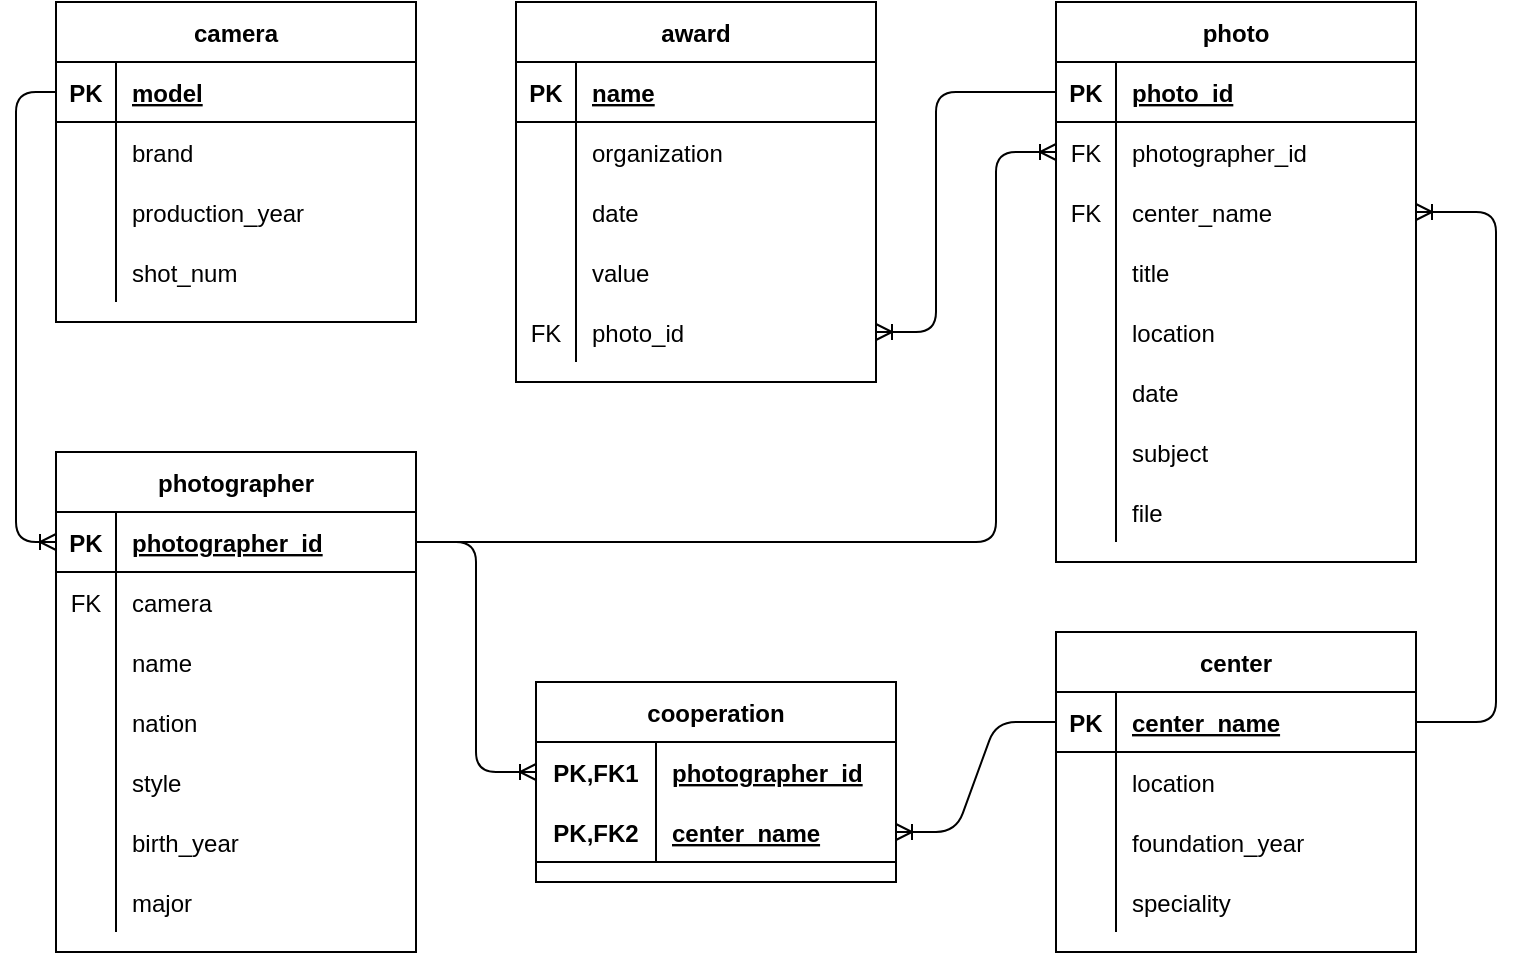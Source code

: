 <mxfile version="13.9.8" type="github">
  <diagram id="8kPyk9CtHJ3ouayvNRjG" name="Page-1">
    <mxGraphModel dx="868" dy="450" grid="1" gridSize="10" guides="1" tooltips="1" connect="1" arrows="1" fold="1" page="1" pageScale="1" pageWidth="850" pageHeight="1100" math="0" shadow="0">
      <root>
        <mxCell id="0" />
        <mxCell id="1" parent="0" />
        <mxCell id="nTxRkk9YgyZxzh8t0pmr-1" value="photographer" style="shape=table;startSize=30;container=1;collapsible=1;childLayout=tableLayout;fixedRows=1;rowLines=0;fontStyle=1;align=center;resizeLast=1;swimlaneFillColor=#ffffff;" parent="1" vertex="1">
          <mxGeometry x="70" y="285" width="180" height="250.0" as="geometry">
            <mxRectangle x="70" y="30" width="110" height="30" as="alternateBounds" />
          </mxGeometry>
        </mxCell>
        <mxCell id="nTxRkk9YgyZxzh8t0pmr-2" value="" style="shape=partialRectangle;collapsible=0;dropTarget=0;pointerEvents=0;fillColor=none;top=0;left=0;bottom=1;right=0;points=[[0,0.5],[1,0.5]];portConstraint=eastwest;" parent="nTxRkk9YgyZxzh8t0pmr-1" vertex="1">
          <mxGeometry y="30" width="180" height="30" as="geometry" />
        </mxCell>
        <mxCell id="nTxRkk9YgyZxzh8t0pmr-3" value="PK" style="shape=partialRectangle;connectable=0;fillColor=none;top=0;left=0;bottom=0;right=0;fontStyle=1;overflow=hidden;" parent="nTxRkk9YgyZxzh8t0pmr-2" vertex="1">
          <mxGeometry width="30" height="30" as="geometry" />
        </mxCell>
        <mxCell id="nTxRkk9YgyZxzh8t0pmr-4" value="photographer_id" style="shape=partialRectangle;connectable=0;fillColor=none;top=0;left=0;bottom=0;right=0;align=left;spacingLeft=6;fontStyle=5;overflow=hidden;" parent="nTxRkk9YgyZxzh8t0pmr-2" vertex="1">
          <mxGeometry x="30" width="150" height="30" as="geometry" />
        </mxCell>
        <mxCell id="nTxRkk9YgyZxzh8t0pmr-5" value="" style="shape=partialRectangle;collapsible=0;dropTarget=0;pointerEvents=0;fillColor=none;top=0;left=0;bottom=0;right=0;points=[[0,0.5],[1,0.5]];portConstraint=eastwest;" parent="nTxRkk9YgyZxzh8t0pmr-1" vertex="1">
          <mxGeometry y="60" width="180" height="30" as="geometry" />
        </mxCell>
        <mxCell id="nTxRkk9YgyZxzh8t0pmr-6" value="FK" style="shape=partialRectangle;connectable=0;fillColor=none;top=0;left=0;bottom=0;right=0;editable=1;overflow=hidden;" parent="nTxRkk9YgyZxzh8t0pmr-5" vertex="1">
          <mxGeometry width="30" height="30" as="geometry" />
        </mxCell>
        <mxCell id="nTxRkk9YgyZxzh8t0pmr-7" value="camera" style="shape=partialRectangle;connectable=0;fillColor=none;top=0;left=0;bottom=0;right=0;align=left;spacingLeft=6;overflow=hidden;" parent="nTxRkk9YgyZxzh8t0pmr-5" vertex="1">
          <mxGeometry x="30" width="150" height="30" as="geometry" />
        </mxCell>
        <mxCell id="nTxRkk9YgyZxzh8t0pmr-8" value="" style="shape=partialRectangle;collapsible=0;dropTarget=0;pointerEvents=0;fillColor=none;top=0;left=0;bottom=0;right=0;points=[[0,0.5],[1,0.5]];portConstraint=eastwest;" parent="nTxRkk9YgyZxzh8t0pmr-1" vertex="1">
          <mxGeometry y="90" width="180" height="30" as="geometry" />
        </mxCell>
        <mxCell id="nTxRkk9YgyZxzh8t0pmr-9" value="" style="shape=partialRectangle;connectable=0;fillColor=none;top=0;left=0;bottom=0;right=0;editable=1;overflow=hidden;" parent="nTxRkk9YgyZxzh8t0pmr-8" vertex="1">
          <mxGeometry width="30" height="30" as="geometry" />
        </mxCell>
        <mxCell id="nTxRkk9YgyZxzh8t0pmr-10" value="name" style="shape=partialRectangle;connectable=0;fillColor=none;top=0;left=0;bottom=0;right=0;align=left;spacingLeft=6;overflow=hidden;" parent="nTxRkk9YgyZxzh8t0pmr-8" vertex="1">
          <mxGeometry x="30" width="150" height="30" as="geometry" />
        </mxCell>
        <mxCell id="nTxRkk9YgyZxzh8t0pmr-11" value="" style="shape=partialRectangle;collapsible=0;dropTarget=0;pointerEvents=0;fillColor=none;top=0;left=0;bottom=0;right=0;points=[[0,0.5],[1,0.5]];portConstraint=eastwest;" parent="nTxRkk9YgyZxzh8t0pmr-1" vertex="1">
          <mxGeometry y="120" width="180" height="30" as="geometry" />
        </mxCell>
        <mxCell id="nTxRkk9YgyZxzh8t0pmr-12" value="" style="shape=partialRectangle;connectable=0;fillColor=none;top=0;left=0;bottom=0;right=0;editable=1;overflow=hidden;" parent="nTxRkk9YgyZxzh8t0pmr-11" vertex="1">
          <mxGeometry width="30" height="30" as="geometry" />
        </mxCell>
        <mxCell id="nTxRkk9YgyZxzh8t0pmr-13" value="nation" style="shape=partialRectangle;connectable=0;fillColor=none;top=0;left=0;bottom=0;right=0;align=left;spacingLeft=6;overflow=hidden;" parent="nTxRkk9YgyZxzh8t0pmr-11" vertex="1">
          <mxGeometry x="30" width="150" height="30" as="geometry" />
        </mxCell>
        <mxCell id="nTxRkk9YgyZxzh8t0pmr-14" value="" style="shape=partialRectangle;collapsible=0;dropTarget=0;pointerEvents=0;fillColor=none;top=0;left=0;bottom=0;right=0;points=[[0,0.5],[1,0.5]];portConstraint=eastwest;" parent="nTxRkk9YgyZxzh8t0pmr-1" vertex="1">
          <mxGeometry y="150" width="180" height="30" as="geometry" />
        </mxCell>
        <mxCell id="nTxRkk9YgyZxzh8t0pmr-15" value="" style="shape=partialRectangle;connectable=0;fillColor=none;top=0;left=0;bottom=0;right=0;editable=1;overflow=hidden;" parent="nTxRkk9YgyZxzh8t0pmr-14" vertex="1">
          <mxGeometry width="30" height="30" as="geometry" />
        </mxCell>
        <mxCell id="nTxRkk9YgyZxzh8t0pmr-16" value="style" style="shape=partialRectangle;connectable=0;fillColor=none;top=0;left=0;bottom=0;right=0;align=left;spacingLeft=6;overflow=hidden;" parent="nTxRkk9YgyZxzh8t0pmr-14" vertex="1">
          <mxGeometry x="30" width="150" height="30" as="geometry" />
        </mxCell>
        <mxCell id="nTxRkk9YgyZxzh8t0pmr-17" value="" style="shape=partialRectangle;collapsible=0;dropTarget=0;pointerEvents=0;fillColor=none;top=0;left=0;bottom=0;right=0;points=[[0,0.5],[1,0.5]];portConstraint=eastwest;" parent="nTxRkk9YgyZxzh8t0pmr-1" vertex="1">
          <mxGeometry y="180" width="180" height="30" as="geometry" />
        </mxCell>
        <mxCell id="nTxRkk9YgyZxzh8t0pmr-18" value="" style="shape=partialRectangle;connectable=0;fillColor=none;top=0;left=0;bottom=0;right=0;editable=1;overflow=hidden;" parent="nTxRkk9YgyZxzh8t0pmr-17" vertex="1">
          <mxGeometry width="30" height="30" as="geometry" />
        </mxCell>
        <mxCell id="nTxRkk9YgyZxzh8t0pmr-19" value="birth_year" style="shape=partialRectangle;connectable=0;fillColor=none;top=0;left=0;bottom=0;right=0;align=left;spacingLeft=6;overflow=hidden;" parent="nTxRkk9YgyZxzh8t0pmr-17" vertex="1">
          <mxGeometry x="30" width="150" height="30" as="geometry" />
        </mxCell>
        <mxCell id="nTxRkk9YgyZxzh8t0pmr-20" value="" style="shape=partialRectangle;collapsible=0;dropTarget=0;pointerEvents=0;fillColor=none;top=0;left=0;bottom=0;right=0;points=[[0,0.5],[1,0.5]];portConstraint=eastwest;" parent="nTxRkk9YgyZxzh8t0pmr-1" vertex="1">
          <mxGeometry y="210" width="180" height="30" as="geometry" />
        </mxCell>
        <mxCell id="nTxRkk9YgyZxzh8t0pmr-21" value="" style="shape=partialRectangle;connectable=0;fillColor=none;top=0;left=0;bottom=0;right=0;editable=1;overflow=hidden;" parent="nTxRkk9YgyZxzh8t0pmr-20" vertex="1">
          <mxGeometry width="30" height="30" as="geometry" />
        </mxCell>
        <mxCell id="nTxRkk9YgyZxzh8t0pmr-22" value="major" style="shape=partialRectangle;connectable=0;fillColor=none;top=0;left=0;bottom=0;right=0;align=left;spacingLeft=6;overflow=hidden;" parent="nTxRkk9YgyZxzh8t0pmr-20" vertex="1">
          <mxGeometry x="30" width="150" height="30" as="geometry" />
        </mxCell>
        <mxCell id="nTxRkk9YgyZxzh8t0pmr-23" value="camera" style="shape=table;startSize=30;container=1;collapsible=1;childLayout=tableLayout;fixedRows=1;rowLines=0;fontStyle=1;align=center;resizeLast=1;swimlaneFillColor=#ffffff;" parent="1" vertex="1">
          <mxGeometry x="70" y="60" width="180" height="160" as="geometry" />
        </mxCell>
        <mxCell id="nTxRkk9YgyZxzh8t0pmr-24" value="" style="shape=partialRectangle;collapsible=0;dropTarget=0;pointerEvents=0;fillColor=none;top=0;left=0;bottom=1;right=0;points=[[0,0.5],[1,0.5]];portConstraint=eastwest;" parent="nTxRkk9YgyZxzh8t0pmr-23" vertex="1">
          <mxGeometry y="30" width="180" height="30" as="geometry" />
        </mxCell>
        <mxCell id="nTxRkk9YgyZxzh8t0pmr-25" value="PK" style="shape=partialRectangle;connectable=0;fillColor=none;top=0;left=0;bottom=0;right=0;fontStyle=1;overflow=hidden;" parent="nTxRkk9YgyZxzh8t0pmr-24" vertex="1">
          <mxGeometry width="30" height="30" as="geometry" />
        </mxCell>
        <mxCell id="nTxRkk9YgyZxzh8t0pmr-26" value="model" style="shape=partialRectangle;connectable=0;fillColor=none;top=0;left=0;bottom=0;right=0;align=left;spacingLeft=6;fontStyle=5;overflow=hidden;" parent="nTxRkk9YgyZxzh8t0pmr-24" vertex="1">
          <mxGeometry x="30" width="150" height="30" as="geometry" />
        </mxCell>
        <mxCell id="nTxRkk9YgyZxzh8t0pmr-27" value="" style="shape=partialRectangle;collapsible=0;dropTarget=0;pointerEvents=0;fillColor=none;top=0;left=0;bottom=0;right=0;points=[[0,0.5],[1,0.5]];portConstraint=eastwest;" parent="nTxRkk9YgyZxzh8t0pmr-23" vertex="1">
          <mxGeometry y="60" width="180" height="30" as="geometry" />
        </mxCell>
        <mxCell id="nTxRkk9YgyZxzh8t0pmr-28" value="" style="shape=partialRectangle;connectable=0;fillColor=none;top=0;left=0;bottom=0;right=0;editable=1;overflow=hidden;" parent="nTxRkk9YgyZxzh8t0pmr-27" vertex="1">
          <mxGeometry width="30" height="30" as="geometry" />
        </mxCell>
        <mxCell id="nTxRkk9YgyZxzh8t0pmr-29" value="brand" style="shape=partialRectangle;connectable=0;fillColor=none;top=0;left=0;bottom=0;right=0;align=left;spacingLeft=6;overflow=hidden;" parent="nTxRkk9YgyZxzh8t0pmr-27" vertex="1">
          <mxGeometry x="30" width="150" height="30" as="geometry" />
        </mxCell>
        <mxCell id="nTxRkk9YgyZxzh8t0pmr-30" value="" style="shape=partialRectangle;collapsible=0;dropTarget=0;pointerEvents=0;fillColor=none;top=0;left=0;bottom=0;right=0;points=[[0,0.5],[1,0.5]];portConstraint=eastwest;" parent="nTxRkk9YgyZxzh8t0pmr-23" vertex="1">
          <mxGeometry y="90" width="180" height="30" as="geometry" />
        </mxCell>
        <mxCell id="nTxRkk9YgyZxzh8t0pmr-31" value="" style="shape=partialRectangle;connectable=0;fillColor=none;top=0;left=0;bottom=0;right=0;editable=1;overflow=hidden;" parent="nTxRkk9YgyZxzh8t0pmr-30" vertex="1">
          <mxGeometry width="30" height="30" as="geometry" />
        </mxCell>
        <mxCell id="nTxRkk9YgyZxzh8t0pmr-32" value="production_year" style="shape=partialRectangle;connectable=0;fillColor=none;top=0;left=0;bottom=0;right=0;align=left;spacingLeft=6;overflow=hidden;" parent="nTxRkk9YgyZxzh8t0pmr-30" vertex="1">
          <mxGeometry x="30" width="150" height="30" as="geometry" />
        </mxCell>
        <mxCell id="nTxRkk9YgyZxzh8t0pmr-33" value="" style="shape=partialRectangle;collapsible=0;dropTarget=0;pointerEvents=0;fillColor=none;top=0;left=0;bottom=0;right=0;points=[[0,0.5],[1,0.5]];portConstraint=eastwest;" parent="nTxRkk9YgyZxzh8t0pmr-23" vertex="1">
          <mxGeometry y="120" width="180" height="30" as="geometry" />
        </mxCell>
        <mxCell id="nTxRkk9YgyZxzh8t0pmr-34" value="" style="shape=partialRectangle;connectable=0;fillColor=none;top=0;left=0;bottom=0;right=0;editable=1;overflow=hidden;" parent="nTxRkk9YgyZxzh8t0pmr-33" vertex="1">
          <mxGeometry width="30" height="30" as="geometry" />
        </mxCell>
        <mxCell id="nTxRkk9YgyZxzh8t0pmr-35" value="shot_num" style="shape=partialRectangle;connectable=0;fillColor=none;top=0;left=0;bottom=0;right=0;align=left;spacingLeft=6;overflow=hidden;" parent="nTxRkk9YgyZxzh8t0pmr-33" vertex="1">
          <mxGeometry x="30" width="150" height="30" as="geometry" />
        </mxCell>
        <mxCell id="nTxRkk9YgyZxzh8t0pmr-36" value="center" style="shape=table;startSize=30;container=1;collapsible=1;childLayout=tableLayout;fixedRows=1;rowLines=0;fontStyle=1;align=center;resizeLast=1;swimlaneFillColor=#ffffff;" parent="1" vertex="1">
          <mxGeometry x="570" y="375" width="180" height="160" as="geometry" />
        </mxCell>
        <mxCell id="nTxRkk9YgyZxzh8t0pmr-37" value="" style="shape=partialRectangle;collapsible=0;dropTarget=0;pointerEvents=0;fillColor=none;top=0;left=0;bottom=1;right=0;points=[[0,0.5],[1,0.5]];portConstraint=eastwest;" parent="nTxRkk9YgyZxzh8t0pmr-36" vertex="1">
          <mxGeometry y="30" width="180" height="30" as="geometry" />
        </mxCell>
        <mxCell id="nTxRkk9YgyZxzh8t0pmr-38" value="PK" style="shape=partialRectangle;connectable=0;fillColor=none;top=0;left=0;bottom=0;right=0;fontStyle=1;overflow=hidden;" parent="nTxRkk9YgyZxzh8t0pmr-37" vertex="1">
          <mxGeometry width="30" height="30" as="geometry" />
        </mxCell>
        <mxCell id="nTxRkk9YgyZxzh8t0pmr-39" value="center_name" style="shape=partialRectangle;connectable=0;fillColor=none;top=0;left=0;bottom=0;right=0;align=left;spacingLeft=6;fontStyle=5;overflow=hidden;" parent="nTxRkk9YgyZxzh8t0pmr-37" vertex="1">
          <mxGeometry x="30" width="150" height="30" as="geometry" />
        </mxCell>
        <mxCell id="nTxRkk9YgyZxzh8t0pmr-40" value="" style="shape=partialRectangle;collapsible=0;dropTarget=0;pointerEvents=0;fillColor=none;top=0;left=0;bottom=0;right=0;points=[[0,0.5],[1,0.5]];portConstraint=eastwest;" parent="nTxRkk9YgyZxzh8t0pmr-36" vertex="1">
          <mxGeometry y="60" width="180" height="30" as="geometry" />
        </mxCell>
        <mxCell id="nTxRkk9YgyZxzh8t0pmr-41" value="" style="shape=partialRectangle;connectable=0;fillColor=none;top=0;left=0;bottom=0;right=0;editable=1;overflow=hidden;" parent="nTxRkk9YgyZxzh8t0pmr-40" vertex="1">
          <mxGeometry width="30" height="30" as="geometry" />
        </mxCell>
        <mxCell id="nTxRkk9YgyZxzh8t0pmr-42" value="location" style="shape=partialRectangle;connectable=0;fillColor=none;top=0;left=0;bottom=0;right=0;align=left;spacingLeft=6;overflow=hidden;" parent="nTxRkk9YgyZxzh8t0pmr-40" vertex="1">
          <mxGeometry x="30" width="150" height="30" as="geometry" />
        </mxCell>
        <mxCell id="nTxRkk9YgyZxzh8t0pmr-43" value="" style="shape=partialRectangle;collapsible=0;dropTarget=0;pointerEvents=0;fillColor=none;top=0;left=0;bottom=0;right=0;points=[[0,0.5],[1,0.5]];portConstraint=eastwest;" parent="nTxRkk9YgyZxzh8t0pmr-36" vertex="1">
          <mxGeometry y="90" width="180" height="30" as="geometry" />
        </mxCell>
        <mxCell id="nTxRkk9YgyZxzh8t0pmr-44" value="" style="shape=partialRectangle;connectable=0;fillColor=none;top=0;left=0;bottom=0;right=0;editable=1;overflow=hidden;" parent="nTxRkk9YgyZxzh8t0pmr-43" vertex="1">
          <mxGeometry width="30" height="30" as="geometry" />
        </mxCell>
        <mxCell id="nTxRkk9YgyZxzh8t0pmr-45" value="foundation_year" style="shape=partialRectangle;connectable=0;fillColor=none;top=0;left=0;bottom=0;right=0;align=left;spacingLeft=6;overflow=hidden;" parent="nTxRkk9YgyZxzh8t0pmr-43" vertex="1">
          <mxGeometry x="30" width="150" height="30" as="geometry" />
        </mxCell>
        <mxCell id="nTxRkk9YgyZxzh8t0pmr-46" value="" style="shape=partialRectangle;collapsible=0;dropTarget=0;pointerEvents=0;fillColor=none;top=0;left=0;bottom=0;right=0;points=[[0,0.5],[1,0.5]];portConstraint=eastwest;" parent="nTxRkk9YgyZxzh8t0pmr-36" vertex="1">
          <mxGeometry y="120" width="180" height="30" as="geometry" />
        </mxCell>
        <mxCell id="nTxRkk9YgyZxzh8t0pmr-47" value="" style="shape=partialRectangle;connectable=0;fillColor=none;top=0;left=0;bottom=0;right=0;editable=1;overflow=hidden;" parent="nTxRkk9YgyZxzh8t0pmr-46" vertex="1">
          <mxGeometry width="30" height="30" as="geometry" />
        </mxCell>
        <mxCell id="nTxRkk9YgyZxzh8t0pmr-48" value="speciality" style="shape=partialRectangle;connectable=0;fillColor=none;top=0;left=0;bottom=0;right=0;align=left;spacingLeft=6;overflow=hidden;" parent="nTxRkk9YgyZxzh8t0pmr-46" vertex="1">
          <mxGeometry x="30" width="150" height="30" as="geometry" />
        </mxCell>
        <mxCell id="nTxRkk9YgyZxzh8t0pmr-49" value="photo" style="shape=table;startSize=30;container=1;collapsible=1;childLayout=tableLayout;fixedRows=1;rowLines=0;fontStyle=1;align=center;resizeLast=1;swimlaneFillColor=#ffffff;" parent="1" vertex="1">
          <mxGeometry x="570" y="60" width="180" height="280" as="geometry" />
        </mxCell>
        <mxCell id="nTxRkk9YgyZxzh8t0pmr-50" value="" style="shape=partialRectangle;collapsible=0;dropTarget=0;pointerEvents=0;fillColor=none;top=0;left=0;bottom=1;right=0;points=[[0,0.5],[1,0.5]];portConstraint=eastwest;" parent="nTxRkk9YgyZxzh8t0pmr-49" vertex="1">
          <mxGeometry y="30" width="180" height="30" as="geometry" />
        </mxCell>
        <mxCell id="nTxRkk9YgyZxzh8t0pmr-51" value="PK" style="shape=partialRectangle;connectable=0;fillColor=none;top=0;left=0;bottom=0;right=0;fontStyle=1;overflow=hidden;" parent="nTxRkk9YgyZxzh8t0pmr-50" vertex="1">
          <mxGeometry width="30" height="30" as="geometry" />
        </mxCell>
        <mxCell id="nTxRkk9YgyZxzh8t0pmr-52" value="photo_id" style="shape=partialRectangle;connectable=0;fillColor=none;top=0;left=0;bottom=0;right=0;align=left;spacingLeft=6;fontStyle=5;overflow=hidden;" parent="nTxRkk9YgyZxzh8t0pmr-50" vertex="1">
          <mxGeometry x="30" width="150" height="30" as="geometry" />
        </mxCell>
        <mxCell id="nTxRkk9YgyZxzh8t0pmr-53" value="" style="shape=partialRectangle;collapsible=0;dropTarget=0;pointerEvents=0;fillColor=none;top=0;left=0;bottom=0;right=0;points=[[0,0.5],[1,0.5]];portConstraint=eastwest;" parent="nTxRkk9YgyZxzh8t0pmr-49" vertex="1">
          <mxGeometry y="60" width="180" height="30" as="geometry" />
        </mxCell>
        <mxCell id="nTxRkk9YgyZxzh8t0pmr-54" value="FK" style="shape=partialRectangle;connectable=0;fillColor=none;top=0;left=0;bottom=0;right=0;editable=1;overflow=hidden;" parent="nTxRkk9YgyZxzh8t0pmr-53" vertex="1">
          <mxGeometry width="30" height="30" as="geometry" />
        </mxCell>
        <mxCell id="nTxRkk9YgyZxzh8t0pmr-55" value="photographer_id" style="shape=partialRectangle;connectable=0;fillColor=none;top=0;left=0;bottom=0;right=0;align=left;spacingLeft=6;overflow=hidden;" parent="nTxRkk9YgyZxzh8t0pmr-53" vertex="1">
          <mxGeometry x="30" width="150" height="30" as="geometry" />
        </mxCell>
        <mxCell id="nTxRkk9YgyZxzh8t0pmr-56" value="" style="shape=partialRectangle;collapsible=0;dropTarget=0;pointerEvents=0;fillColor=none;top=0;left=0;bottom=0;right=0;points=[[0,0.5],[1,0.5]];portConstraint=eastwest;" parent="nTxRkk9YgyZxzh8t0pmr-49" vertex="1">
          <mxGeometry y="90" width="180" height="30" as="geometry" />
        </mxCell>
        <mxCell id="nTxRkk9YgyZxzh8t0pmr-57" value="FK" style="shape=partialRectangle;connectable=0;fillColor=none;top=0;left=0;bottom=0;right=0;editable=1;overflow=hidden;" parent="nTxRkk9YgyZxzh8t0pmr-56" vertex="1">
          <mxGeometry width="30" height="30" as="geometry" />
        </mxCell>
        <mxCell id="nTxRkk9YgyZxzh8t0pmr-58" value="center_name" style="shape=partialRectangle;connectable=0;fillColor=none;top=0;left=0;bottom=0;right=0;align=left;spacingLeft=6;overflow=hidden;" parent="nTxRkk9YgyZxzh8t0pmr-56" vertex="1">
          <mxGeometry x="30" width="150" height="30" as="geometry" />
        </mxCell>
        <mxCell id="nTxRkk9YgyZxzh8t0pmr-59" value="" style="shape=partialRectangle;collapsible=0;dropTarget=0;pointerEvents=0;fillColor=none;top=0;left=0;bottom=0;right=0;points=[[0,0.5],[1,0.5]];portConstraint=eastwest;" parent="nTxRkk9YgyZxzh8t0pmr-49" vertex="1">
          <mxGeometry y="120" width="180" height="30" as="geometry" />
        </mxCell>
        <mxCell id="nTxRkk9YgyZxzh8t0pmr-60" value="" style="shape=partialRectangle;connectable=0;fillColor=none;top=0;left=0;bottom=0;right=0;editable=1;overflow=hidden;" parent="nTxRkk9YgyZxzh8t0pmr-59" vertex="1">
          <mxGeometry width="30" height="30" as="geometry" />
        </mxCell>
        <mxCell id="nTxRkk9YgyZxzh8t0pmr-61" value="title" style="shape=partialRectangle;connectable=0;fillColor=none;top=0;left=0;bottom=0;right=0;align=left;spacingLeft=6;overflow=hidden;" parent="nTxRkk9YgyZxzh8t0pmr-59" vertex="1">
          <mxGeometry x="30" width="150" height="30" as="geometry" />
        </mxCell>
        <mxCell id="nTxRkk9YgyZxzh8t0pmr-62" value="" style="shape=partialRectangle;collapsible=0;dropTarget=0;pointerEvents=0;fillColor=none;top=0;left=0;bottom=0;right=0;points=[[0,0.5],[1,0.5]];portConstraint=eastwest;" parent="nTxRkk9YgyZxzh8t0pmr-49" vertex="1">
          <mxGeometry y="150" width="180" height="30" as="geometry" />
        </mxCell>
        <mxCell id="nTxRkk9YgyZxzh8t0pmr-63" value="" style="shape=partialRectangle;connectable=0;fillColor=none;top=0;left=0;bottom=0;right=0;editable=1;overflow=hidden;" parent="nTxRkk9YgyZxzh8t0pmr-62" vertex="1">
          <mxGeometry width="30" height="30" as="geometry" />
        </mxCell>
        <mxCell id="nTxRkk9YgyZxzh8t0pmr-64" value="location" style="shape=partialRectangle;connectable=0;fillColor=none;top=0;left=0;bottom=0;right=0;align=left;spacingLeft=6;overflow=hidden;" parent="nTxRkk9YgyZxzh8t0pmr-62" vertex="1">
          <mxGeometry x="30" width="150" height="30" as="geometry" />
        </mxCell>
        <mxCell id="nTxRkk9YgyZxzh8t0pmr-65" value="" style="shape=partialRectangle;collapsible=0;dropTarget=0;pointerEvents=0;fillColor=none;top=0;left=0;bottom=0;right=0;points=[[0,0.5],[1,0.5]];portConstraint=eastwest;" parent="nTxRkk9YgyZxzh8t0pmr-49" vertex="1">
          <mxGeometry y="180" width="180" height="30" as="geometry" />
        </mxCell>
        <mxCell id="nTxRkk9YgyZxzh8t0pmr-66" value="" style="shape=partialRectangle;connectable=0;fillColor=none;top=0;left=0;bottom=0;right=0;editable=1;overflow=hidden;" parent="nTxRkk9YgyZxzh8t0pmr-65" vertex="1">
          <mxGeometry width="30" height="30" as="geometry" />
        </mxCell>
        <mxCell id="nTxRkk9YgyZxzh8t0pmr-67" value="date" style="shape=partialRectangle;connectable=0;fillColor=none;top=0;left=0;bottom=0;right=0;align=left;spacingLeft=6;overflow=hidden;" parent="nTxRkk9YgyZxzh8t0pmr-65" vertex="1">
          <mxGeometry x="30" width="150" height="30" as="geometry" />
        </mxCell>
        <mxCell id="nTxRkk9YgyZxzh8t0pmr-68" value="" style="shape=partialRectangle;collapsible=0;dropTarget=0;pointerEvents=0;fillColor=none;top=0;left=0;bottom=0;right=0;points=[[0,0.5],[1,0.5]];portConstraint=eastwest;" parent="nTxRkk9YgyZxzh8t0pmr-49" vertex="1">
          <mxGeometry y="210" width="180" height="30" as="geometry" />
        </mxCell>
        <mxCell id="nTxRkk9YgyZxzh8t0pmr-69" value="" style="shape=partialRectangle;connectable=0;fillColor=none;top=0;left=0;bottom=0;right=0;editable=1;overflow=hidden;" parent="nTxRkk9YgyZxzh8t0pmr-68" vertex="1">
          <mxGeometry width="30" height="30" as="geometry" />
        </mxCell>
        <mxCell id="nTxRkk9YgyZxzh8t0pmr-70" value="subject" style="shape=partialRectangle;connectable=0;fillColor=none;top=0;left=0;bottom=0;right=0;align=left;spacingLeft=6;overflow=hidden;" parent="nTxRkk9YgyZxzh8t0pmr-68" vertex="1">
          <mxGeometry x="30" width="150" height="30" as="geometry" />
        </mxCell>
        <mxCell id="nTxRkk9YgyZxzh8t0pmr-71" value="" style="shape=partialRectangle;collapsible=0;dropTarget=0;pointerEvents=0;fillColor=none;top=0;left=0;bottom=0;right=0;points=[[0,0.5],[1,0.5]];portConstraint=eastwest;" parent="nTxRkk9YgyZxzh8t0pmr-49" vertex="1">
          <mxGeometry y="240" width="180" height="30" as="geometry" />
        </mxCell>
        <mxCell id="nTxRkk9YgyZxzh8t0pmr-72" value="" style="shape=partialRectangle;connectable=0;fillColor=none;top=0;left=0;bottom=0;right=0;editable=1;overflow=hidden;" parent="nTxRkk9YgyZxzh8t0pmr-71" vertex="1">
          <mxGeometry width="30" height="30" as="geometry" />
        </mxCell>
        <mxCell id="nTxRkk9YgyZxzh8t0pmr-73" value="file" style="shape=partialRectangle;connectable=0;fillColor=none;top=0;left=0;bottom=0;right=0;align=left;spacingLeft=6;overflow=hidden;" parent="nTxRkk9YgyZxzh8t0pmr-71" vertex="1">
          <mxGeometry x="30" width="150" height="30" as="geometry" />
        </mxCell>
        <mxCell id="nTxRkk9YgyZxzh8t0pmr-74" value="" style="edgeStyle=elbowEdgeStyle;fontSize=12;html=1;endArrow=ERoneToMany;exitX=1;exitY=0.5;exitDx=0;exitDy=0;entryX=0;entryY=0.5;entryDx=0;entryDy=0;" parent="1" source="nTxRkk9YgyZxzh8t0pmr-2" target="nTxRkk9YgyZxzh8t0pmr-53" edge="1">
          <mxGeometry width="100" height="100" relative="1" as="geometry">
            <mxPoint x="400" y="605" as="sourcePoint" />
            <mxPoint x="500" y="505" as="targetPoint" />
            <Array as="points">
              <mxPoint x="540" y="235" />
            </Array>
          </mxGeometry>
        </mxCell>
        <mxCell id="nTxRkk9YgyZxzh8t0pmr-75" value="award" style="shape=table;startSize=30;container=1;collapsible=1;childLayout=tableLayout;fixedRows=1;rowLines=0;fontStyle=1;align=center;resizeLast=1;swimlaneFillColor=#ffffff;" parent="1" vertex="1">
          <mxGeometry x="300" y="60" width="180" height="190" as="geometry" />
        </mxCell>
        <mxCell id="nTxRkk9YgyZxzh8t0pmr-76" value="" style="shape=partialRectangle;collapsible=0;dropTarget=0;pointerEvents=0;fillColor=none;top=0;left=0;bottom=1;right=0;points=[[0,0.5],[1,0.5]];portConstraint=eastwest;" parent="nTxRkk9YgyZxzh8t0pmr-75" vertex="1">
          <mxGeometry y="30" width="180" height="30" as="geometry" />
        </mxCell>
        <mxCell id="nTxRkk9YgyZxzh8t0pmr-77" value="PK" style="shape=partialRectangle;connectable=0;fillColor=none;top=0;left=0;bottom=0;right=0;fontStyle=1;overflow=hidden;" parent="nTxRkk9YgyZxzh8t0pmr-76" vertex="1">
          <mxGeometry width="30" height="30" as="geometry" />
        </mxCell>
        <mxCell id="nTxRkk9YgyZxzh8t0pmr-78" value="name" style="shape=partialRectangle;connectable=0;fillColor=none;top=0;left=0;bottom=0;right=0;align=left;spacingLeft=6;fontStyle=5;overflow=hidden;" parent="nTxRkk9YgyZxzh8t0pmr-76" vertex="1">
          <mxGeometry x="30" width="150" height="30" as="geometry" />
        </mxCell>
        <mxCell id="nTxRkk9YgyZxzh8t0pmr-79" value="" style="shape=partialRectangle;collapsible=0;dropTarget=0;pointerEvents=0;fillColor=none;top=0;left=0;bottom=0;right=0;points=[[0,0.5],[1,0.5]];portConstraint=eastwest;" parent="nTxRkk9YgyZxzh8t0pmr-75" vertex="1">
          <mxGeometry y="60" width="180" height="30" as="geometry" />
        </mxCell>
        <mxCell id="nTxRkk9YgyZxzh8t0pmr-80" value="" style="shape=partialRectangle;connectable=0;fillColor=none;top=0;left=0;bottom=0;right=0;editable=1;overflow=hidden;" parent="nTxRkk9YgyZxzh8t0pmr-79" vertex="1">
          <mxGeometry width="30" height="30" as="geometry" />
        </mxCell>
        <mxCell id="nTxRkk9YgyZxzh8t0pmr-81" value="organization" style="shape=partialRectangle;connectable=0;fillColor=none;top=0;left=0;bottom=0;right=0;align=left;spacingLeft=6;overflow=hidden;" parent="nTxRkk9YgyZxzh8t0pmr-79" vertex="1">
          <mxGeometry x="30" width="150" height="30" as="geometry" />
        </mxCell>
        <mxCell id="nTxRkk9YgyZxzh8t0pmr-82" value="" style="shape=partialRectangle;collapsible=0;dropTarget=0;pointerEvents=0;fillColor=none;top=0;left=0;bottom=0;right=0;points=[[0,0.5],[1,0.5]];portConstraint=eastwest;" parent="nTxRkk9YgyZxzh8t0pmr-75" vertex="1">
          <mxGeometry y="90" width="180" height="30" as="geometry" />
        </mxCell>
        <mxCell id="nTxRkk9YgyZxzh8t0pmr-83" value="" style="shape=partialRectangle;connectable=0;fillColor=none;top=0;left=0;bottom=0;right=0;editable=1;overflow=hidden;" parent="nTxRkk9YgyZxzh8t0pmr-82" vertex="1">
          <mxGeometry width="30" height="30" as="geometry" />
        </mxCell>
        <mxCell id="nTxRkk9YgyZxzh8t0pmr-84" value="date" style="shape=partialRectangle;connectable=0;fillColor=none;top=0;left=0;bottom=0;right=0;align=left;spacingLeft=6;overflow=hidden;" parent="nTxRkk9YgyZxzh8t0pmr-82" vertex="1">
          <mxGeometry x="30" width="150" height="30" as="geometry" />
        </mxCell>
        <mxCell id="nTxRkk9YgyZxzh8t0pmr-85" value="" style="shape=partialRectangle;collapsible=0;dropTarget=0;pointerEvents=0;fillColor=none;top=0;left=0;bottom=0;right=0;points=[[0,0.5],[1,0.5]];portConstraint=eastwest;" parent="nTxRkk9YgyZxzh8t0pmr-75" vertex="1">
          <mxGeometry y="120" width="180" height="30" as="geometry" />
        </mxCell>
        <mxCell id="nTxRkk9YgyZxzh8t0pmr-86" value="" style="shape=partialRectangle;connectable=0;fillColor=none;top=0;left=0;bottom=0;right=0;editable=1;overflow=hidden;" parent="nTxRkk9YgyZxzh8t0pmr-85" vertex="1">
          <mxGeometry width="30" height="30" as="geometry" />
        </mxCell>
        <mxCell id="nTxRkk9YgyZxzh8t0pmr-87" value="value" style="shape=partialRectangle;connectable=0;fillColor=none;top=0;left=0;bottom=0;right=0;align=left;spacingLeft=6;overflow=hidden;" parent="nTxRkk9YgyZxzh8t0pmr-85" vertex="1">
          <mxGeometry x="30" width="150" height="30" as="geometry" />
        </mxCell>
        <mxCell id="nTxRkk9YgyZxzh8t0pmr-88" value="" style="shape=partialRectangle;collapsible=0;dropTarget=0;pointerEvents=0;fillColor=none;top=0;left=0;bottom=0;right=0;points=[[0,0.5],[1,0.5]];portConstraint=eastwest;" parent="nTxRkk9YgyZxzh8t0pmr-75" vertex="1">
          <mxGeometry y="150" width="180" height="30" as="geometry" />
        </mxCell>
        <mxCell id="nTxRkk9YgyZxzh8t0pmr-89" value="FK" style="shape=partialRectangle;connectable=0;fillColor=none;top=0;left=0;bottom=0;right=0;editable=1;overflow=hidden;" parent="nTxRkk9YgyZxzh8t0pmr-88" vertex="1">
          <mxGeometry width="30" height="30" as="geometry" />
        </mxCell>
        <mxCell id="nTxRkk9YgyZxzh8t0pmr-90" value="photo_id" style="shape=partialRectangle;connectable=0;fillColor=none;top=0;left=0;bottom=0;right=0;align=left;spacingLeft=6;overflow=hidden;" parent="nTxRkk9YgyZxzh8t0pmr-88" vertex="1">
          <mxGeometry x="30" width="150" height="30" as="geometry" />
        </mxCell>
        <mxCell id="nTxRkk9YgyZxzh8t0pmr-91" value="" style="edgeStyle=orthogonalEdgeStyle;fontSize=12;html=1;endArrow=ERoneToMany;entryX=1;entryY=0.5;entryDx=0;entryDy=0;exitX=1;exitY=0.5;exitDx=0;exitDy=0;" parent="1" source="nTxRkk9YgyZxzh8t0pmr-37" target="nTxRkk9YgyZxzh8t0pmr-56" edge="1">
          <mxGeometry width="100" height="100" relative="1" as="geometry">
            <mxPoint x="500" y="425" as="sourcePoint" />
            <mxPoint x="590" y="455" as="targetPoint" />
            <Array as="points">
              <mxPoint x="790" y="420" />
              <mxPoint x="790" y="165" />
            </Array>
          </mxGeometry>
        </mxCell>
        <mxCell id="nTxRkk9YgyZxzh8t0pmr-92" value="" style="edgeStyle=elbowEdgeStyle;fontSize=12;html=1;endArrow=ERoneToMany;exitX=0;exitY=0.5;exitDx=0;exitDy=0;entryX=1;entryY=0.5;entryDx=0;entryDy=0;" parent="1" source="nTxRkk9YgyZxzh8t0pmr-50" target="nTxRkk9YgyZxzh8t0pmr-88" edge="1">
          <mxGeometry width="100" height="100" relative="1" as="geometry">
            <mxPoint x="260.0" y="340" as="sourcePoint" />
            <mxPoint x="600" y="145" as="targetPoint" />
            <Array as="points">
              <mxPoint x="510" y="195" />
            </Array>
          </mxGeometry>
        </mxCell>
        <mxCell id="nTxRkk9YgyZxzh8t0pmr-93" value="cooperation" style="shape=table;startSize=30;container=1;collapsible=1;childLayout=tableLayout;fixedRows=1;rowLines=0;fontStyle=1;align=center;resizeLast=1;fillColor=#ffffff;" parent="1" vertex="1">
          <mxGeometry x="310" y="400" width="180" height="100" as="geometry" />
        </mxCell>
        <mxCell id="nTxRkk9YgyZxzh8t0pmr-94" value="" style="shape=partialRectangle;collapsible=0;dropTarget=0;pointerEvents=0;fillColor=none;top=0;left=0;bottom=0;right=0;points=[[0,0.5],[1,0.5]];portConstraint=eastwest;" parent="nTxRkk9YgyZxzh8t0pmr-93" vertex="1">
          <mxGeometry y="30" width="180" height="30" as="geometry" />
        </mxCell>
        <mxCell id="nTxRkk9YgyZxzh8t0pmr-95" value="PK,FK1" style="shape=partialRectangle;connectable=0;fillColor=none;top=0;left=0;bottom=0;right=0;fontStyle=1;overflow=hidden;" parent="nTxRkk9YgyZxzh8t0pmr-94" vertex="1">
          <mxGeometry width="60" height="30" as="geometry" />
        </mxCell>
        <mxCell id="nTxRkk9YgyZxzh8t0pmr-96" value="photographer_id" style="shape=partialRectangle;connectable=0;fillColor=none;top=0;left=0;bottom=0;right=0;align=left;spacingLeft=6;fontStyle=5;overflow=hidden;" parent="nTxRkk9YgyZxzh8t0pmr-94" vertex="1">
          <mxGeometry x="60" width="120" height="30" as="geometry" />
        </mxCell>
        <mxCell id="nTxRkk9YgyZxzh8t0pmr-97" value="" style="shape=partialRectangle;collapsible=0;dropTarget=0;pointerEvents=0;fillColor=none;top=0;left=0;bottom=1;right=0;points=[[0,0.5],[1,0.5]];portConstraint=eastwest;" parent="nTxRkk9YgyZxzh8t0pmr-93" vertex="1">
          <mxGeometry y="60" width="180" height="30" as="geometry" />
        </mxCell>
        <mxCell id="nTxRkk9YgyZxzh8t0pmr-98" value="PK,FK2" style="shape=partialRectangle;connectable=0;fillColor=none;top=0;left=0;bottom=0;right=0;fontStyle=1;overflow=hidden;" parent="nTxRkk9YgyZxzh8t0pmr-97" vertex="1">
          <mxGeometry width="60" height="30" as="geometry" />
        </mxCell>
        <mxCell id="nTxRkk9YgyZxzh8t0pmr-99" value="center_name" style="shape=partialRectangle;connectable=0;fillColor=none;top=0;left=0;bottom=0;right=0;align=left;spacingLeft=6;fontStyle=5;overflow=hidden;" parent="nTxRkk9YgyZxzh8t0pmr-97" vertex="1">
          <mxGeometry x="60" width="120" height="30" as="geometry" />
        </mxCell>
        <mxCell id="nTxRkk9YgyZxzh8t0pmr-100" value="" style="edgeStyle=orthogonalEdgeStyle;fontSize=12;html=1;endArrow=ERoneToMany;exitX=0;exitY=0.5;exitDx=0;exitDy=0;entryX=0;entryY=0.5;entryDx=0;entryDy=0;" parent="1" source="nTxRkk9YgyZxzh8t0pmr-24" target="nTxRkk9YgyZxzh8t0pmr-2" edge="1">
          <mxGeometry width="100" height="100" relative="1" as="geometry">
            <mxPoint x="370" y="360" as="sourcePoint" />
            <mxPoint x="470" y="260" as="targetPoint" />
            <Array as="points">
              <mxPoint x="50" y="105" />
              <mxPoint x="50" y="330" />
            </Array>
          </mxGeometry>
        </mxCell>
        <mxCell id="nTxRkk9YgyZxzh8t0pmr-101" value="" style="edgeStyle=entityRelationEdgeStyle;fontSize=12;html=1;endArrow=ERoneToMany;exitX=1;exitY=0.5;exitDx=0;exitDy=0;entryX=0;entryY=0.5;entryDx=0;entryDy=0;" parent="1" source="nTxRkk9YgyZxzh8t0pmr-2" target="nTxRkk9YgyZxzh8t0pmr-94" edge="1">
          <mxGeometry width="100" height="100" relative="1" as="geometry">
            <mxPoint x="370" y="360" as="sourcePoint" />
            <mxPoint x="470" y="260" as="targetPoint" />
          </mxGeometry>
        </mxCell>
        <mxCell id="nTxRkk9YgyZxzh8t0pmr-102" value="" style="edgeStyle=entityRelationEdgeStyle;fontSize=12;html=1;endArrow=ERoneToMany;exitX=0;exitY=0.5;exitDx=0;exitDy=0;entryX=1;entryY=0.5;entryDx=0;entryDy=0;" parent="1" source="nTxRkk9YgyZxzh8t0pmr-37" target="nTxRkk9YgyZxzh8t0pmr-97" edge="1">
          <mxGeometry width="100" height="100" relative="1" as="geometry">
            <mxPoint x="370" y="360" as="sourcePoint" />
            <mxPoint x="470" y="260" as="targetPoint" />
          </mxGeometry>
        </mxCell>
      </root>
    </mxGraphModel>
  </diagram>
</mxfile>
